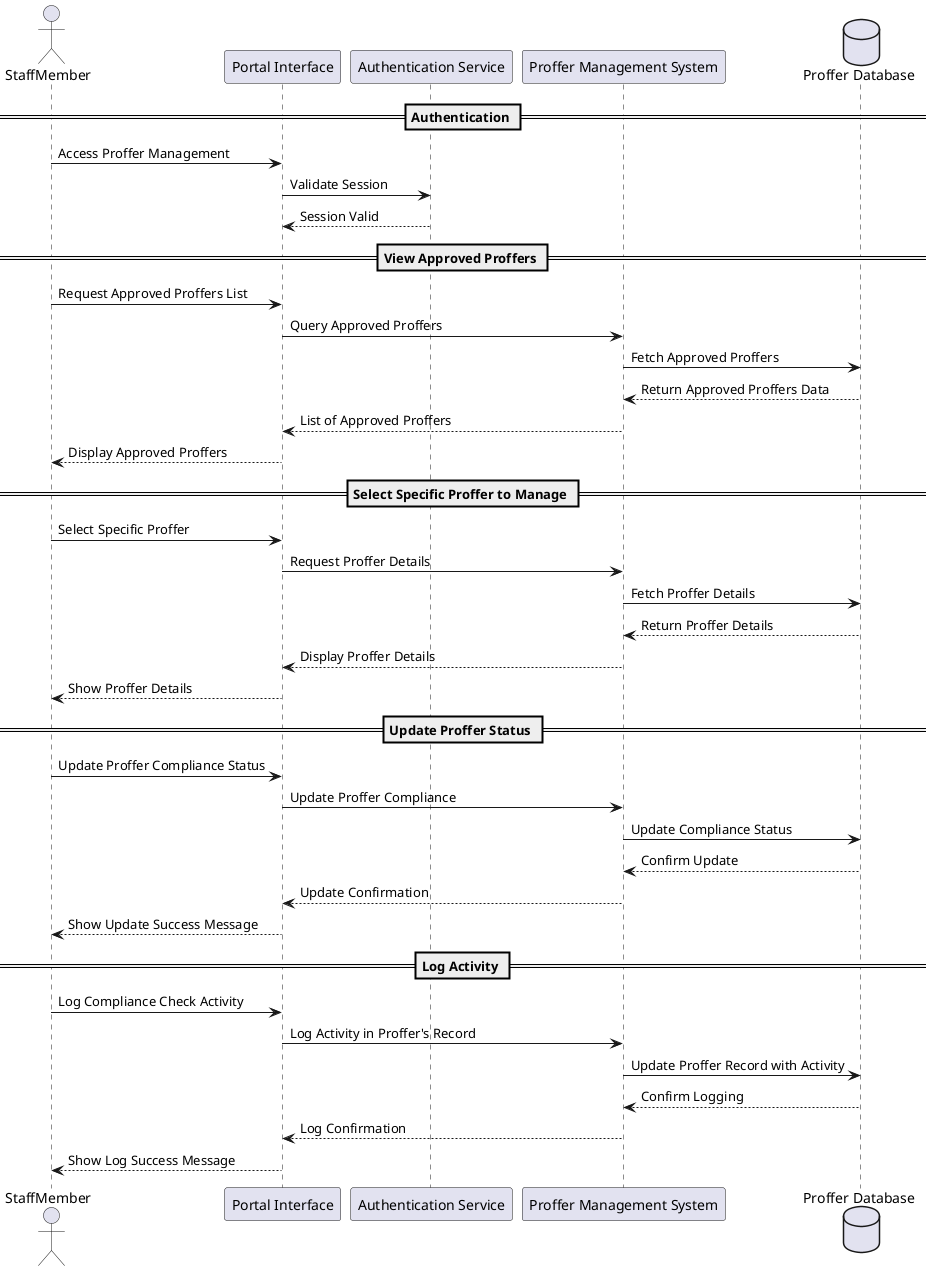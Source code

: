 @startuml
actor StaffMember
participant "Portal Interface" as Portal
participant "Authentication Service" as Auth
participant "Proffer Management System" as ProfferSys
database "Proffer Database" as DB

== Authentication ==
StaffMember -> Portal: Access Proffer Management
Portal -> Auth: Validate Session
Auth --> Portal: Session Valid

== View Approved Proffers ==
Portal <- StaffMember: Request Approved Proffers List
Portal -> ProfferSys: Query Approved Proffers
ProfferSys -> DB: Fetch Approved Proffers
DB --> ProfferSys: Return Approved Proffers Data
ProfferSys --> Portal: List of Approved Proffers
Portal --> StaffMember: Display Approved Proffers

== Select Specific Proffer to Manage ==
StaffMember -> Portal: Select Specific Proffer
Portal -> ProfferSys: Request Proffer Details
ProfferSys -> DB: Fetch Proffer Details
DB --> ProfferSys: Return Proffer Details
ProfferSys --> Portal: Display Proffer Details
Portal --> StaffMember: Show Proffer Details

== Update Proffer Status ==
StaffMember -> Portal: Update Proffer Compliance Status
Portal -> ProfferSys: Update Proffer Compliance
ProfferSys -> DB: Update Compliance Status
DB --> ProfferSys: Confirm Update
ProfferSys --> Portal: Update Confirmation
Portal --> StaffMember: Show Update Success Message

== Log Activity ==
StaffMember -> Portal: Log Compliance Check Activity
Portal -> ProfferSys: Log Activity in Proffer's Record
ProfferSys -> DB: Update Proffer Record with Activity
DB --> ProfferSys: Confirm Logging
ProfferSys --> Portal: Log Confirmation
Portal --> StaffMember: Show Log Success Message

@enduml